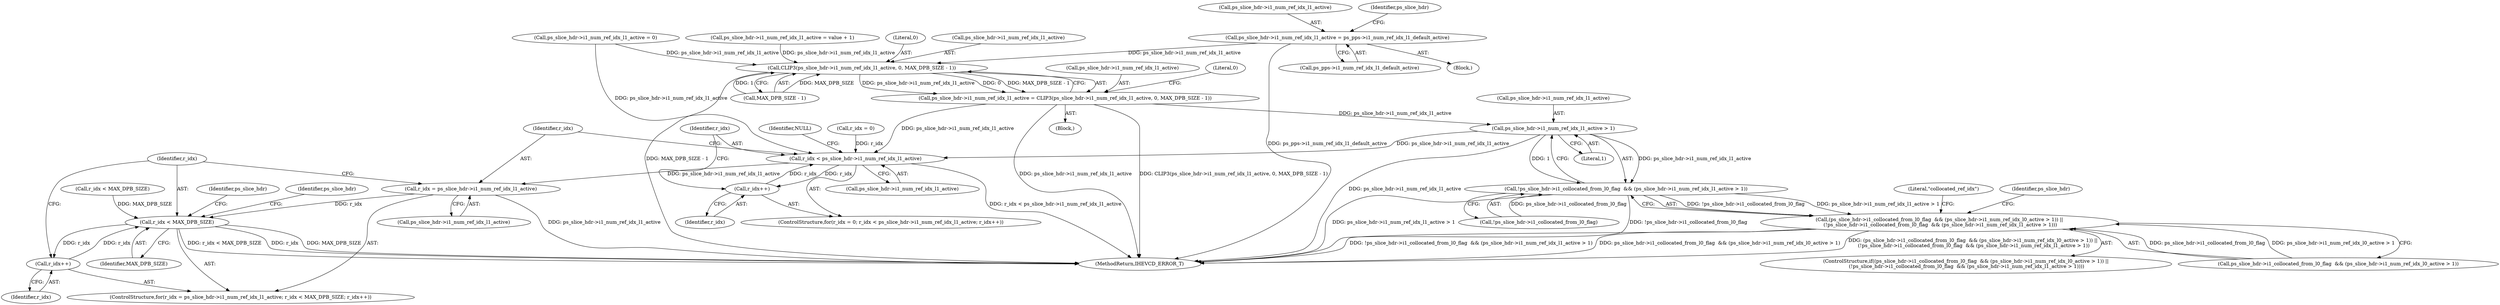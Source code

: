digraph "0_Android_7c9be319a279654e55a6d757265f88c61a16a4d5@pointer" {
"1001249" [label="(Call,ps_slice_hdr->i1_num_ref_idx_l1_active = ps_pps->i1_num_ref_idx_l1_default_active)"];
"1001272" [label="(Call,CLIP3(ps_slice_hdr->i1_num_ref_idx_l1_active, 0, MAX_DPB_SIZE - 1))"];
"1001268" [label="(Call,ps_slice_hdr->i1_num_ref_idx_l1_active = CLIP3(ps_slice_hdr->i1_num_ref_idx_l1_active, 0, MAX_DPB_SIZE - 1))"];
"1001400" [label="(Call,ps_slice_hdr->i1_num_ref_idx_l1_active > 1)"];
"1001395" [label="(Call,!ps_slice_hdr->i1_collocated_from_l0_flag  && (ps_slice_hdr->i1_num_ref_idx_l1_active > 1))"];
"1001385" [label="(Call,(ps_slice_hdr->i1_collocated_from_l0_flag  && (ps_slice_hdr->i1_num_ref_idx_l0_active > 1)) ||\n (!ps_slice_hdr->i1_collocated_from_l0_flag  && (ps_slice_hdr->i1_num_ref_idx_l1_active > 1)))"];
"1002365" [label="(Call,r_idx < ps_slice_hdr->i1_num_ref_idx_l1_active)"];
"1002370" [label="(Call,r_idx++)"];
"1002407" [label="(Call,r_idx = ps_slice_hdr->i1_num_ref_idx_l1_active)"];
"1002412" [label="(Call,r_idx < MAX_DPB_SIZE)"];
"1002415" [label="(Call,r_idx++)"];
"1002414" [label="(Identifier,MAX_DPB_SIZE)"];
"1002408" [label="(Identifier,r_idx)"];
"1002413" [label="(Identifier,r_idx)"];
"1002412" [label="(Call,r_idx < MAX_DPB_SIZE)"];
"1002409" [label="(Call,ps_slice_hdr->i1_num_ref_idx_l1_active)"];
"1001161" [label="(Call,ps_slice_hdr->i1_num_ref_idx_l1_active = 0)"];
"1001277" [label="(Call,MAX_DPB_SIZE - 1)"];
"1002366" [label="(Identifier,r_idx)"];
"1001385" [label="(Call,(ps_slice_hdr->i1_collocated_from_l0_flag  && (ps_slice_hdr->i1_num_ref_idx_l0_active > 1)) ||\n (!ps_slice_hdr->i1_collocated_from_l0_flag  && (ps_slice_hdr->i1_num_ref_idx_l1_active > 1)))"];
"1001226" [label="(Call,ps_slice_hdr->i1_num_ref_idx_l1_active = value + 1)"];
"1001404" [label="(Literal,1)"];
"1001386" [label="(Call,ps_slice_hdr->i1_collocated_from_l0_flag  && (ps_slice_hdr->i1_num_ref_idx_l0_active > 1))"];
"1001188" [label="(Block,)"];
"1002362" [label="(Call,r_idx = 0)"];
"1001401" [label="(Call,ps_slice_hdr->i1_num_ref_idx_l1_active)"];
"1001384" [label="(ControlStructure,if((ps_slice_hdr->i1_collocated_from_l0_flag  && (ps_slice_hdr->i1_num_ref_idx_l0_active > 1)) ||\n (!ps_slice_hdr->i1_collocated_from_l0_flag  && (ps_slice_hdr->i1_num_ref_idx_l1_active > 1))))"];
"1001250" [label="(Call,ps_slice_hdr->i1_num_ref_idx_l1_active)"];
"1001395" [label="(Call,!ps_slice_hdr->i1_collocated_from_l0_flag  && (ps_slice_hdr->i1_num_ref_idx_l1_active > 1))"];
"1001407" [label="(Literal,\"collocated_ref_idx\")"];
"1002361" [label="(ControlStructure,for(r_idx = 0; r_idx < ps_slice_hdr->i1_num_ref_idx_l1_active; r_idx++))"];
"1001396" [label="(Call,!ps_slice_hdr->i1_collocated_from_l0_flag)"];
"1001417" [label="(Identifier,ps_slice_hdr)"];
"1002370" [label="(Call,r_idx++)"];
"1001269" [label="(Call,ps_slice_hdr->i1_num_ref_idx_l1_active)"];
"1002375" [label="(Identifier,NULL)"];
"1001249" [label="(Call,ps_slice_hdr->i1_num_ref_idx_l1_active = ps_pps->i1_num_ref_idx_l1_default_active)"];
"1002443" [label="(Identifier,ps_slice_hdr)"];
"1002422" [label="(Identifier,ps_slice_hdr)"];
"1001272" [label="(Call,CLIP3(ps_slice_hdr->i1_num_ref_idx_l1_active, 0, MAX_DPB_SIZE - 1))"];
"1002416" [label="(Identifier,r_idx)"];
"1002661" [label="(MethodReturn,IHEVCD_ERROR_T)"];
"1002407" [label="(Call,r_idx = ps_slice_hdr->i1_num_ref_idx_l1_active)"];
"1001276" [label="(Literal,0)"];
"1001258" [label="(Identifier,ps_slice_hdr)"];
"1001282" [label="(Literal,0)"];
"1001253" [label="(Call,ps_pps->i1_num_ref_idx_l1_default_active)"];
"1002365" [label="(Call,r_idx < ps_slice_hdr->i1_num_ref_idx_l1_active)"];
"1002371" [label="(Identifier,r_idx)"];
"1002406" [label="(ControlStructure,for(r_idx = ps_slice_hdr->i1_num_ref_idx_l1_active; r_idx < MAX_DPB_SIZE; r_idx++))"];
"1002367" [label="(Call,ps_slice_hdr->i1_num_ref_idx_l1_active)"];
"1002415" [label="(Call,r_idx++)"];
"1001400" [label="(Call,ps_slice_hdr->i1_num_ref_idx_l1_active > 1)"];
"1001273" [label="(Call,ps_slice_hdr->i1_num_ref_idx_l1_active)"];
"1002333" [label="(Call,r_idx < MAX_DPB_SIZE)"];
"1001268" [label="(Call,ps_slice_hdr->i1_num_ref_idx_l1_active = CLIP3(ps_slice_hdr->i1_num_ref_idx_l1_active, 0, MAX_DPB_SIZE - 1))"];
"1001248" [label="(Block,)"];
"1001249" -> "1001248"  [label="AST: "];
"1001249" -> "1001253"  [label="CFG: "];
"1001250" -> "1001249"  [label="AST: "];
"1001253" -> "1001249"  [label="AST: "];
"1001258" -> "1001249"  [label="CFG: "];
"1001249" -> "1002661"  [label="DDG: ps_pps->i1_num_ref_idx_l1_default_active"];
"1001249" -> "1001272"  [label="DDG: ps_slice_hdr->i1_num_ref_idx_l1_active"];
"1001272" -> "1001268"  [label="AST: "];
"1001272" -> "1001277"  [label="CFG: "];
"1001273" -> "1001272"  [label="AST: "];
"1001276" -> "1001272"  [label="AST: "];
"1001277" -> "1001272"  [label="AST: "];
"1001268" -> "1001272"  [label="CFG: "];
"1001272" -> "1002661"  [label="DDG: MAX_DPB_SIZE - 1"];
"1001272" -> "1001268"  [label="DDG: ps_slice_hdr->i1_num_ref_idx_l1_active"];
"1001272" -> "1001268"  [label="DDG: 0"];
"1001272" -> "1001268"  [label="DDG: MAX_DPB_SIZE - 1"];
"1001226" -> "1001272"  [label="DDG: ps_slice_hdr->i1_num_ref_idx_l1_active"];
"1001161" -> "1001272"  [label="DDG: ps_slice_hdr->i1_num_ref_idx_l1_active"];
"1001277" -> "1001272"  [label="DDG: MAX_DPB_SIZE"];
"1001277" -> "1001272"  [label="DDG: 1"];
"1001268" -> "1001188"  [label="AST: "];
"1001269" -> "1001268"  [label="AST: "];
"1001282" -> "1001268"  [label="CFG: "];
"1001268" -> "1002661"  [label="DDG: CLIP3(ps_slice_hdr->i1_num_ref_idx_l1_active, 0, MAX_DPB_SIZE - 1)"];
"1001268" -> "1002661"  [label="DDG: ps_slice_hdr->i1_num_ref_idx_l1_active"];
"1001268" -> "1001400"  [label="DDG: ps_slice_hdr->i1_num_ref_idx_l1_active"];
"1001268" -> "1002365"  [label="DDG: ps_slice_hdr->i1_num_ref_idx_l1_active"];
"1001400" -> "1001395"  [label="AST: "];
"1001400" -> "1001404"  [label="CFG: "];
"1001401" -> "1001400"  [label="AST: "];
"1001404" -> "1001400"  [label="AST: "];
"1001395" -> "1001400"  [label="CFG: "];
"1001400" -> "1002661"  [label="DDG: ps_slice_hdr->i1_num_ref_idx_l1_active"];
"1001400" -> "1001395"  [label="DDG: ps_slice_hdr->i1_num_ref_idx_l1_active"];
"1001400" -> "1001395"  [label="DDG: 1"];
"1001400" -> "1002365"  [label="DDG: ps_slice_hdr->i1_num_ref_idx_l1_active"];
"1001395" -> "1001385"  [label="AST: "];
"1001395" -> "1001396"  [label="CFG: "];
"1001396" -> "1001395"  [label="AST: "];
"1001385" -> "1001395"  [label="CFG: "];
"1001395" -> "1002661"  [label="DDG: ps_slice_hdr->i1_num_ref_idx_l1_active > 1"];
"1001395" -> "1002661"  [label="DDG: !ps_slice_hdr->i1_collocated_from_l0_flag"];
"1001395" -> "1001385"  [label="DDG: !ps_slice_hdr->i1_collocated_from_l0_flag"];
"1001395" -> "1001385"  [label="DDG: ps_slice_hdr->i1_num_ref_idx_l1_active > 1"];
"1001396" -> "1001395"  [label="DDG: ps_slice_hdr->i1_collocated_from_l0_flag"];
"1001385" -> "1001384"  [label="AST: "];
"1001385" -> "1001386"  [label="CFG: "];
"1001386" -> "1001385"  [label="AST: "];
"1001407" -> "1001385"  [label="CFG: "];
"1001417" -> "1001385"  [label="CFG: "];
"1001385" -> "1002661"  [label="DDG: (ps_slice_hdr->i1_collocated_from_l0_flag  && (ps_slice_hdr->i1_num_ref_idx_l0_active > 1)) ||\n (!ps_slice_hdr->i1_collocated_from_l0_flag  && (ps_slice_hdr->i1_num_ref_idx_l1_active > 1))"];
"1001385" -> "1002661"  [label="DDG: !ps_slice_hdr->i1_collocated_from_l0_flag  && (ps_slice_hdr->i1_num_ref_idx_l1_active > 1)"];
"1001385" -> "1002661"  [label="DDG: ps_slice_hdr->i1_collocated_from_l0_flag  && (ps_slice_hdr->i1_num_ref_idx_l0_active > 1)"];
"1001386" -> "1001385"  [label="DDG: ps_slice_hdr->i1_collocated_from_l0_flag"];
"1001386" -> "1001385"  [label="DDG: ps_slice_hdr->i1_num_ref_idx_l0_active > 1"];
"1002365" -> "1002361"  [label="AST: "];
"1002365" -> "1002367"  [label="CFG: "];
"1002366" -> "1002365"  [label="AST: "];
"1002367" -> "1002365"  [label="AST: "];
"1002375" -> "1002365"  [label="CFG: "];
"1002408" -> "1002365"  [label="CFG: "];
"1002365" -> "1002661"  [label="DDG: r_idx < ps_slice_hdr->i1_num_ref_idx_l1_active"];
"1002362" -> "1002365"  [label="DDG: r_idx"];
"1002370" -> "1002365"  [label="DDG: r_idx"];
"1001161" -> "1002365"  [label="DDG: ps_slice_hdr->i1_num_ref_idx_l1_active"];
"1002365" -> "1002370"  [label="DDG: r_idx"];
"1002365" -> "1002407"  [label="DDG: ps_slice_hdr->i1_num_ref_idx_l1_active"];
"1002370" -> "1002361"  [label="AST: "];
"1002370" -> "1002371"  [label="CFG: "];
"1002371" -> "1002370"  [label="AST: "];
"1002366" -> "1002370"  [label="CFG: "];
"1002407" -> "1002406"  [label="AST: "];
"1002407" -> "1002409"  [label="CFG: "];
"1002408" -> "1002407"  [label="AST: "];
"1002409" -> "1002407"  [label="AST: "];
"1002413" -> "1002407"  [label="CFG: "];
"1002407" -> "1002661"  [label="DDG: ps_slice_hdr->i1_num_ref_idx_l1_active"];
"1002407" -> "1002412"  [label="DDG: r_idx"];
"1002412" -> "1002406"  [label="AST: "];
"1002412" -> "1002414"  [label="CFG: "];
"1002413" -> "1002412"  [label="AST: "];
"1002414" -> "1002412"  [label="AST: "];
"1002422" -> "1002412"  [label="CFG: "];
"1002443" -> "1002412"  [label="CFG: "];
"1002412" -> "1002661"  [label="DDG: r_idx"];
"1002412" -> "1002661"  [label="DDG: MAX_DPB_SIZE"];
"1002412" -> "1002661"  [label="DDG: r_idx < MAX_DPB_SIZE"];
"1002415" -> "1002412"  [label="DDG: r_idx"];
"1002333" -> "1002412"  [label="DDG: MAX_DPB_SIZE"];
"1002412" -> "1002415"  [label="DDG: r_idx"];
"1002415" -> "1002406"  [label="AST: "];
"1002415" -> "1002416"  [label="CFG: "];
"1002416" -> "1002415"  [label="AST: "];
"1002413" -> "1002415"  [label="CFG: "];
}
